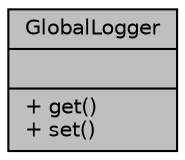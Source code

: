 digraph "GlobalLogger"
{
 // INTERACTIVE_SVG=YES
 // LATEX_PDF_SIZE
  edge [fontname="Helvetica",fontsize="10",labelfontname="Helvetica",labelfontsize="10"];
  node [fontname="Helvetica",fontsize="10",shape=record];
  Node1 [label="{GlobalLogger\n||+ get()\l+ set()\l}",height=0.2,width=0.4,color="black", fillcolor="grey75", style="filled", fontcolor="black",tooltip=" "];
}
